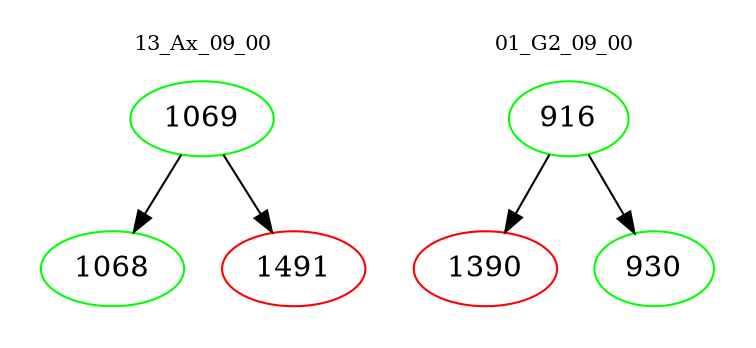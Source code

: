 digraph{
subgraph cluster_0 {
color = white
label = "13_Ax_09_00";
fontsize=10;
T0_1069 [label="1069", color="green"]
T0_1069 -> T0_1068 [color="black"]
T0_1068 [label="1068", color="green"]
T0_1069 -> T0_1491 [color="black"]
T0_1491 [label="1491", color="red"]
}
subgraph cluster_1 {
color = white
label = "01_G2_09_00";
fontsize=10;
T1_916 [label="916", color="green"]
T1_916 -> T1_1390 [color="black"]
T1_1390 [label="1390", color="red"]
T1_916 -> T1_930 [color="black"]
T1_930 [label="930", color="green"]
}
}
